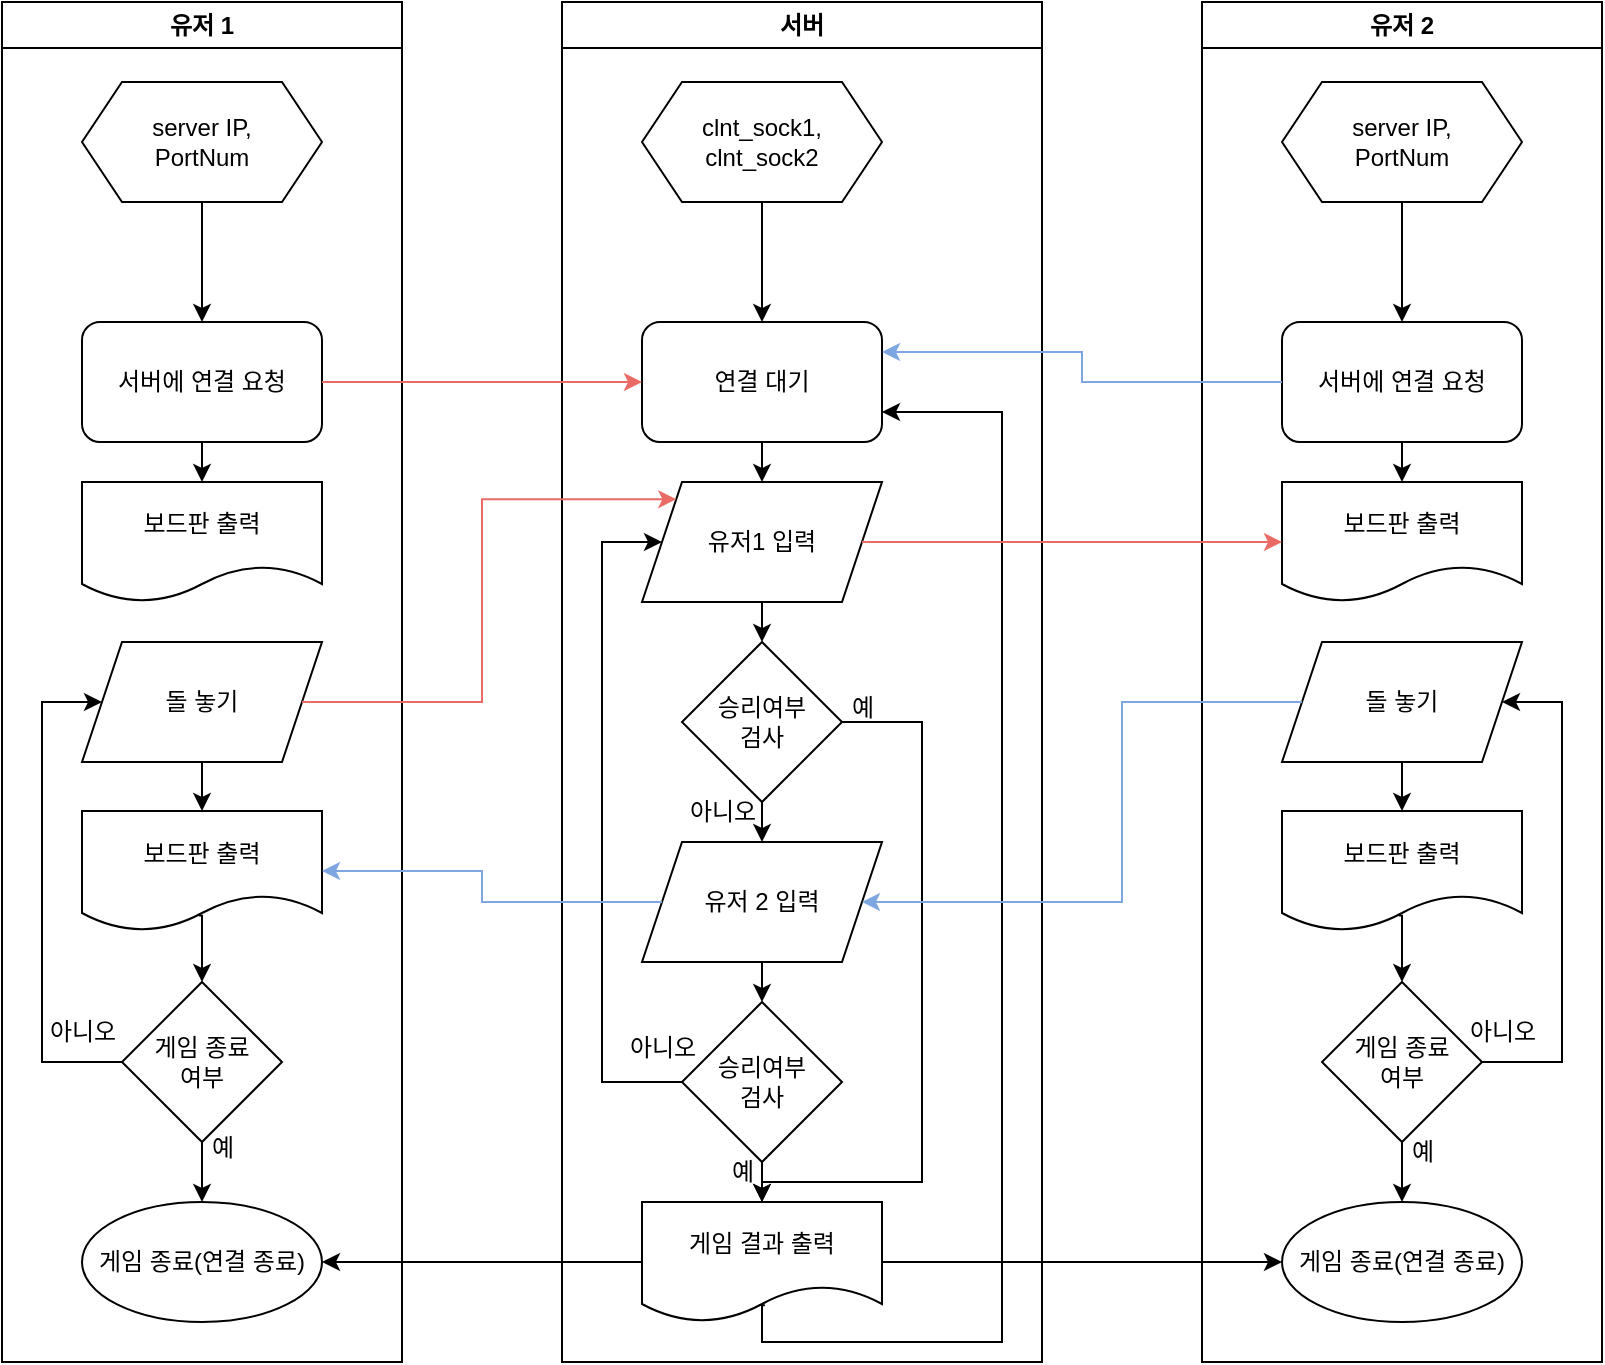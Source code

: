 <mxfile version="22.1.11" type="device">
  <diagram id="C5RBs43oDa-KdzZeNtuy" name="Page-1">
    <mxGraphModel dx="2062" dy="675" grid="1" gridSize="10" guides="1" tooltips="1" connect="1" arrows="1" fold="1" page="1" pageScale="1" pageWidth="827" pageHeight="1169" math="0" shadow="0">
      <root>
        <mxCell id="WIyWlLk6GJQsqaUBKTNV-0" />
        <mxCell id="WIyWlLk6GJQsqaUBKTNV-1" parent="WIyWlLk6GJQsqaUBKTNV-0" />
        <mxCell id="2eLtIc6mK8lTmmxvLpLu-1" value="서버" style="swimlane;whiteSpace=wrap;html=1;" vertex="1" parent="WIyWlLk6GJQsqaUBKTNV-1">
          <mxGeometry x="240" y="120" width="240" height="680" as="geometry" />
        </mxCell>
        <mxCell id="2eLtIc6mK8lTmmxvLpLu-5" style="edgeStyle=orthogonalEdgeStyle;rounded=0;orthogonalLoop=1;jettySize=auto;html=1;exitX=0.5;exitY=1;exitDx=0;exitDy=0;entryX=0.5;entryY=0;entryDx=0;entryDy=0;" edge="1" parent="2eLtIc6mK8lTmmxvLpLu-1" source="2eLtIc6mK8lTmmxvLpLu-2" target="2eLtIc6mK8lTmmxvLpLu-4">
          <mxGeometry relative="1" as="geometry" />
        </mxCell>
        <mxCell id="2eLtIc6mK8lTmmxvLpLu-2" value="clnt_sock1,&lt;br&gt;clnt_sock2" style="shape=hexagon;perimeter=hexagonPerimeter2;whiteSpace=wrap;html=1;fixedSize=1;" vertex="1" parent="2eLtIc6mK8lTmmxvLpLu-1">
          <mxGeometry x="40" y="40" width="120" height="60" as="geometry" />
        </mxCell>
        <mxCell id="2eLtIc6mK8lTmmxvLpLu-11" style="edgeStyle=orthogonalEdgeStyle;rounded=0;orthogonalLoop=1;jettySize=auto;html=1;exitX=0.5;exitY=1;exitDx=0;exitDy=0;entryX=0.5;entryY=0;entryDx=0;entryDy=0;" edge="1" parent="2eLtIc6mK8lTmmxvLpLu-1" source="2eLtIc6mK8lTmmxvLpLu-4" target="2eLtIc6mK8lTmmxvLpLu-7">
          <mxGeometry relative="1" as="geometry" />
        </mxCell>
        <mxCell id="2eLtIc6mK8lTmmxvLpLu-12" style="edgeStyle=orthogonalEdgeStyle;rounded=0;orthogonalLoop=1;jettySize=auto;html=1;exitX=0.5;exitY=1;exitDx=0;exitDy=0;entryX=0.5;entryY=0;entryDx=0;entryDy=0;" edge="1" parent="2eLtIc6mK8lTmmxvLpLu-1" source="2eLtIc6mK8lTmmxvLpLu-7" target="2eLtIc6mK8lTmmxvLpLu-8">
          <mxGeometry relative="1" as="geometry" />
        </mxCell>
        <mxCell id="2eLtIc6mK8lTmmxvLpLu-14" style="edgeStyle=orthogonalEdgeStyle;rounded=0;orthogonalLoop=1;jettySize=auto;html=1;exitX=0.5;exitY=1;exitDx=0;exitDy=0;entryX=0.5;entryY=0;entryDx=0;entryDy=0;" edge="1" parent="2eLtIc6mK8lTmmxvLpLu-1" source="2eLtIc6mK8lTmmxvLpLu-8" target="2eLtIc6mK8lTmmxvLpLu-9">
          <mxGeometry relative="1" as="geometry" />
        </mxCell>
        <mxCell id="2eLtIc6mK8lTmmxvLpLu-15" style="edgeStyle=orthogonalEdgeStyle;rounded=0;orthogonalLoop=1;jettySize=auto;html=1;exitX=0.5;exitY=1;exitDx=0;exitDy=0;entryX=0.5;entryY=0;entryDx=0;entryDy=0;" edge="1" parent="2eLtIc6mK8lTmmxvLpLu-1" source="2eLtIc6mK8lTmmxvLpLu-9" target="2eLtIc6mK8lTmmxvLpLu-10">
          <mxGeometry relative="1" as="geometry" />
        </mxCell>
        <mxCell id="2eLtIc6mK8lTmmxvLpLu-22" style="edgeStyle=orthogonalEdgeStyle;rounded=0;orthogonalLoop=1;jettySize=auto;html=1;exitX=0.5;exitY=1;exitDx=0;exitDy=0;entryX=0.5;entryY=0;entryDx=0;entryDy=0;" edge="1" parent="2eLtIc6mK8lTmmxvLpLu-1" source="2eLtIc6mK8lTmmxvLpLu-10" target="2eLtIc6mK8lTmmxvLpLu-18">
          <mxGeometry relative="1" as="geometry" />
        </mxCell>
        <mxCell id="2eLtIc6mK8lTmmxvLpLu-30" style="edgeStyle=orthogonalEdgeStyle;rounded=0;orthogonalLoop=1;jettySize=auto;html=1;entryX=1;entryY=0.75;entryDx=0;entryDy=0;exitX=0.512;exitY=0.86;exitDx=0;exitDy=0;exitPerimeter=0;" edge="1" parent="2eLtIc6mK8lTmmxvLpLu-1" source="2eLtIc6mK8lTmmxvLpLu-18" target="2eLtIc6mK8lTmmxvLpLu-4">
          <mxGeometry relative="1" as="geometry">
            <Array as="points">
              <mxPoint x="100" y="652" />
              <mxPoint x="100" y="670" />
              <mxPoint x="220" y="670" />
              <mxPoint x="220" y="205" />
            </Array>
          </mxGeometry>
        </mxCell>
        <mxCell id="2eLtIc6mK8lTmmxvLpLu-18" value="게임 결과 출력" style="shape=document;whiteSpace=wrap;html=1;boundedLbl=1;" vertex="1" parent="2eLtIc6mK8lTmmxvLpLu-1">
          <mxGeometry x="40" y="600" width="120" height="60" as="geometry" />
        </mxCell>
        <mxCell id="2eLtIc6mK8lTmmxvLpLu-10" value="승리여부&lt;br&gt;검사" style="rhombus;whiteSpace=wrap;html=1;" vertex="1" parent="2eLtIc6mK8lTmmxvLpLu-1">
          <mxGeometry x="60" y="500" width="80" height="80" as="geometry" />
        </mxCell>
        <mxCell id="2eLtIc6mK8lTmmxvLpLu-9" value="유저 2 입력" style="shape=parallelogram;perimeter=parallelogramPerimeter;whiteSpace=wrap;html=1;fixedSize=1;" vertex="1" parent="2eLtIc6mK8lTmmxvLpLu-1">
          <mxGeometry x="40" y="420" width="120" height="60" as="geometry" />
        </mxCell>
        <mxCell id="2eLtIc6mK8lTmmxvLpLu-8" value="승리여부&lt;br&gt;검사" style="rhombus;whiteSpace=wrap;html=1;" vertex="1" parent="2eLtIc6mK8lTmmxvLpLu-1">
          <mxGeometry x="60" y="320" width="80" height="80" as="geometry" />
        </mxCell>
        <mxCell id="2eLtIc6mK8lTmmxvLpLu-7" value="유저1 입력" style="shape=parallelogram;perimeter=parallelogramPerimeter;whiteSpace=wrap;html=1;fixedSize=1;" vertex="1" parent="2eLtIc6mK8lTmmxvLpLu-1">
          <mxGeometry x="40" y="240" width="120" height="60" as="geometry" />
        </mxCell>
        <mxCell id="2eLtIc6mK8lTmmxvLpLu-4" value="연결 대기" style="rounded=1;whiteSpace=wrap;html=1;" vertex="1" parent="2eLtIc6mK8lTmmxvLpLu-1">
          <mxGeometry x="40" y="160" width="120" height="60" as="geometry" />
        </mxCell>
        <mxCell id="2eLtIc6mK8lTmmxvLpLu-25" value="예" style="text;html=1;align=center;verticalAlign=middle;resizable=0;points=[];autosize=1;strokeColor=none;fillColor=none;" vertex="1" parent="2eLtIc6mK8lTmmxvLpLu-1">
          <mxGeometry x="130" y="338" width="40" height="30" as="geometry" />
        </mxCell>
        <mxCell id="2eLtIc6mK8lTmmxvLpLu-21" value="아니오" style="text;html=1;align=center;verticalAlign=middle;resizable=0;points=[];autosize=1;strokeColor=none;fillColor=none;" vertex="1" parent="2eLtIc6mK8lTmmxvLpLu-1">
          <mxGeometry x="50" y="390" width="60" height="30" as="geometry" />
        </mxCell>
        <mxCell id="2eLtIc6mK8lTmmxvLpLu-20" value="아니오" style="text;html=1;align=center;verticalAlign=middle;resizable=0;points=[];autosize=1;strokeColor=none;fillColor=none;" vertex="1" parent="2eLtIc6mK8lTmmxvLpLu-1">
          <mxGeometry x="20" y="508" width="60" height="30" as="geometry" />
        </mxCell>
        <mxCell id="2eLtIc6mK8lTmmxvLpLu-23" value="예" style="text;html=1;align=center;verticalAlign=middle;resizable=0;points=[];autosize=1;strokeColor=none;fillColor=none;" vertex="1" parent="2eLtIc6mK8lTmmxvLpLu-1">
          <mxGeometry x="70" y="570" width="40" height="30" as="geometry" />
        </mxCell>
        <mxCell id="2eLtIc6mK8lTmmxvLpLu-19" style="edgeStyle=orthogonalEdgeStyle;rounded=0;orthogonalLoop=1;jettySize=auto;html=1;exitX=0;exitY=0.5;exitDx=0;exitDy=0;entryX=0;entryY=0.5;entryDx=0;entryDy=0;" edge="1" parent="2eLtIc6mK8lTmmxvLpLu-1" source="2eLtIc6mK8lTmmxvLpLu-10" target="2eLtIc6mK8lTmmxvLpLu-7">
          <mxGeometry relative="1" as="geometry">
            <Array as="points">
              <mxPoint x="20" y="540" />
              <mxPoint x="20" y="270" />
            </Array>
          </mxGeometry>
        </mxCell>
        <mxCell id="2eLtIc6mK8lTmmxvLpLu-24" style="edgeStyle=orthogonalEdgeStyle;rounded=0;orthogonalLoop=1;jettySize=auto;html=1;exitX=1;exitY=0.5;exitDx=0;exitDy=0;entryX=0.5;entryY=0;entryDx=0;entryDy=0;" edge="1" parent="2eLtIc6mK8lTmmxvLpLu-1" source="2eLtIc6mK8lTmmxvLpLu-8" target="2eLtIc6mK8lTmmxvLpLu-18">
          <mxGeometry relative="1" as="geometry">
            <Array as="points">
              <mxPoint x="180" y="360" />
              <mxPoint x="180" y="590" />
              <mxPoint x="100" y="590" />
            </Array>
          </mxGeometry>
        </mxCell>
        <mxCell id="2eLtIc6mK8lTmmxvLpLu-31" value="유저 1" style="swimlane;whiteSpace=wrap;html=1;" vertex="1" parent="WIyWlLk6GJQsqaUBKTNV-1">
          <mxGeometry x="-40" y="120" width="200" height="680" as="geometry" />
        </mxCell>
        <mxCell id="2eLtIc6mK8lTmmxvLpLu-35" style="edgeStyle=orthogonalEdgeStyle;rounded=0;orthogonalLoop=1;jettySize=auto;html=1;exitX=0.5;exitY=1;exitDx=0;exitDy=0;entryX=0.5;entryY=0;entryDx=0;entryDy=0;" edge="1" parent="2eLtIc6mK8lTmmxvLpLu-31" source="2eLtIc6mK8lTmmxvLpLu-33" target="2eLtIc6mK8lTmmxvLpLu-34">
          <mxGeometry relative="1" as="geometry" />
        </mxCell>
        <mxCell id="2eLtIc6mK8lTmmxvLpLu-33" value="server IP,&lt;br&gt;PortNum" style="shape=hexagon;perimeter=hexagonPerimeter2;whiteSpace=wrap;html=1;fixedSize=1;" vertex="1" parent="2eLtIc6mK8lTmmxvLpLu-31">
          <mxGeometry x="40" y="40" width="120" height="60" as="geometry" />
        </mxCell>
        <mxCell id="2eLtIc6mK8lTmmxvLpLu-40" style="edgeStyle=orthogonalEdgeStyle;rounded=0;orthogonalLoop=1;jettySize=auto;html=1;exitX=0.5;exitY=1;exitDx=0;exitDy=0;entryX=0.5;entryY=0;entryDx=0;entryDy=0;" edge="1" parent="2eLtIc6mK8lTmmxvLpLu-31" source="2eLtIc6mK8lTmmxvLpLu-34" target="2eLtIc6mK8lTmmxvLpLu-36">
          <mxGeometry relative="1" as="geometry" />
        </mxCell>
        <mxCell id="2eLtIc6mK8lTmmxvLpLu-34" value="서버에 연결 요청" style="rounded=1;whiteSpace=wrap;html=1;" vertex="1" parent="2eLtIc6mK8lTmmxvLpLu-31">
          <mxGeometry x="40" y="160" width="120" height="60" as="geometry" />
        </mxCell>
        <mxCell id="2eLtIc6mK8lTmmxvLpLu-36" value="보드판 출력" style="shape=document;whiteSpace=wrap;html=1;boundedLbl=1;" vertex="1" parent="2eLtIc6mK8lTmmxvLpLu-31">
          <mxGeometry x="40" y="240" width="120" height="60" as="geometry" />
        </mxCell>
        <mxCell id="2eLtIc6mK8lTmmxvLpLu-42" style="edgeStyle=orthogonalEdgeStyle;rounded=0;orthogonalLoop=1;jettySize=auto;html=1;exitX=0.5;exitY=1;exitDx=0;exitDy=0;entryX=0.5;entryY=0;entryDx=0;entryDy=0;" edge="1" parent="2eLtIc6mK8lTmmxvLpLu-31" source="2eLtIc6mK8lTmmxvLpLu-37" target="2eLtIc6mK8lTmmxvLpLu-41">
          <mxGeometry relative="1" as="geometry" />
        </mxCell>
        <mxCell id="2eLtIc6mK8lTmmxvLpLu-37" value="돌 놓기" style="shape=parallelogram;perimeter=parallelogramPerimeter;whiteSpace=wrap;html=1;fixedSize=1;" vertex="1" parent="2eLtIc6mK8lTmmxvLpLu-31">
          <mxGeometry x="40" y="320" width="120" height="60" as="geometry" />
        </mxCell>
        <mxCell id="2eLtIc6mK8lTmmxvLpLu-46" value="" style="edgeStyle=orthogonalEdgeStyle;rounded=0;orthogonalLoop=1;jettySize=auto;html=1;exitX=0.487;exitY=0.871;exitDx=0;exitDy=0;exitPerimeter=0;entryX=0.5;entryY=0;entryDx=0;entryDy=0;" edge="1" parent="2eLtIc6mK8lTmmxvLpLu-31" source="2eLtIc6mK8lTmmxvLpLu-41" target="2eLtIc6mK8lTmmxvLpLu-45">
          <mxGeometry relative="1" as="geometry" />
        </mxCell>
        <mxCell id="2eLtIc6mK8lTmmxvLpLu-41" value="보드판 출력" style="shape=document;whiteSpace=wrap;html=1;boundedLbl=1;" vertex="1" parent="2eLtIc6mK8lTmmxvLpLu-31">
          <mxGeometry x="40" y="404.5" width="120" height="60" as="geometry" />
        </mxCell>
        <mxCell id="2eLtIc6mK8lTmmxvLpLu-48" style="edgeStyle=orthogonalEdgeStyle;rounded=0;orthogonalLoop=1;jettySize=auto;html=1;exitX=0.5;exitY=1;exitDx=0;exitDy=0;entryX=0.5;entryY=0;entryDx=0;entryDy=0;" edge="1" parent="2eLtIc6mK8lTmmxvLpLu-31" source="2eLtIc6mK8lTmmxvLpLu-45" target="2eLtIc6mK8lTmmxvLpLu-47">
          <mxGeometry relative="1" as="geometry" />
        </mxCell>
        <mxCell id="2eLtIc6mK8lTmmxvLpLu-50" style="edgeStyle=orthogonalEdgeStyle;rounded=0;orthogonalLoop=1;jettySize=auto;html=1;exitX=0;exitY=0.5;exitDx=0;exitDy=0;entryX=0;entryY=0.5;entryDx=0;entryDy=0;" edge="1" parent="2eLtIc6mK8lTmmxvLpLu-31" source="2eLtIc6mK8lTmmxvLpLu-45" target="2eLtIc6mK8lTmmxvLpLu-37">
          <mxGeometry relative="1" as="geometry">
            <Array as="points">
              <mxPoint x="20" y="530" />
              <mxPoint x="20" y="350" />
            </Array>
          </mxGeometry>
        </mxCell>
        <mxCell id="2eLtIc6mK8lTmmxvLpLu-45" value="게임 종료&lt;br&gt;여부" style="rhombus;whiteSpace=wrap;html=1;" vertex="1" parent="2eLtIc6mK8lTmmxvLpLu-31">
          <mxGeometry x="60" y="490" width="80" height="80" as="geometry" />
        </mxCell>
        <mxCell id="2eLtIc6mK8lTmmxvLpLu-47" value="게임 종료(연결 종료)" style="ellipse;whiteSpace=wrap;html=1;" vertex="1" parent="2eLtIc6mK8lTmmxvLpLu-31">
          <mxGeometry x="40" y="600" width="120" height="60" as="geometry" />
        </mxCell>
        <mxCell id="2eLtIc6mK8lTmmxvLpLu-51" value="아니오" style="text;html=1;align=center;verticalAlign=middle;resizable=0;points=[];autosize=1;strokeColor=none;fillColor=none;" vertex="1" parent="2eLtIc6mK8lTmmxvLpLu-31">
          <mxGeometry x="10" y="500" width="60" height="30" as="geometry" />
        </mxCell>
        <mxCell id="2eLtIc6mK8lTmmxvLpLu-38" style="edgeStyle=orthogonalEdgeStyle;rounded=0;orthogonalLoop=1;jettySize=auto;html=1;exitX=1;exitY=0.5;exitDx=0;exitDy=0;entryX=0;entryY=0.5;entryDx=0;entryDy=0;strokeColor=#EA6B66;" edge="1" parent="WIyWlLk6GJQsqaUBKTNV-1" source="2eLtIc6mK8lTmmxvLpLu-34" target="2eLtIc6mK8lTmmxvLpLu-4">
          <mxGeometry relative="1" as="geometry" />
        </mxCell>
        <mxCell id="2eLtIc6mK8lTmmxvLpLu-39" style="edgeStyle=orthogonalEdgeStyle;rounded=0;orthogonalLoop=1;jettySize=auto;html=1;exitX=1;exitY=0.5;exitDx=0;exitDy=0;entryX=0;entryY=0;entryDx=0;entryDy=0;strokeColor=#EA6B66;" edge="1" parent="WIyWlLk6GJQsqaUBKTNV-1" source="2eLtIc6mK8lTmmxvLpLu-37" target="2eLtIc6mK8lTmmxvLpLu-7">
          <mxGeometry relative="1" as="geometry">
            <Array as="points">
              <mxPoint x="200" y="470" />
              <mxPoint x="200" y="369" />
            </Array>
          </mxGeometry>
        </mxCell>
        <mxCell id="2eLtIc6mK8lTmmxvLpLu-44" style="edgeStyle=orthogonalEdgeStyle;rounded=0;orthogonalLoop=1;jettySize=auto;html=1;exitX=0;exitY=0.5;exitDx=0;exitDy=0;entryX=1;entryY=0.5;entryDx=0;entryDy=0;strokeColor=#7EA6E0;" edge="1" parent="WIyWlLk6GJQsqaUBKTNV-1" source="2eLtIc6mK8lTmmxvLpLu-9" target="2eLtIc6mK8lTmmxvLpLu-41">
          <mxGeometry relative="1" as="geometry" />
        </mxCell>
        <mxCell id="2eLtIc6mK8lTmmxvLpLu-49" value="예" style="text;html=1;align=center;verticalAlign=middle;resizable=0;points=[];autosize=1;strokeColor=none;fillColor=none;" vertex="1" parent="WIyWlLk6GJQsqaUBKTNV-1">
          <mxGeometry x="50" y="678" width="40" height="30" as="geometry" />
        </mxCell>
        <mxCell id="2eLtIc6mK8lTmmxvLpLu-53" value="유저 2" style="swimlane;whiteSpace=wrap;html=1;" vertex="1" parent="WIyWlLk6GJQsqaUBKTNV-1">
          <mxGeometry x="560" y="120" width="200" height="680" as="geometry" />
        </mxCell>
        <mxCell id="2eLtIc6mK8lTmmxvLpLu-54" style="edgeStyle=orthogonalEdgeStyle;rounded=0;orthogonalLoop=1;jettySize=auto;html=1;exitX=0.5;exitY=1;exitDx=0;exitDy=0;entryX=0.5;entryY=0;entryDx=0;entryDy=0;" edge="1" parent="2eLtIc6mK8lTmmxvLpLu-53" source="2eLtIc6mK8lTmmxvLpLu-55" target="2eLtIc6mK8lTmmxvLpLu-57">
          <mxGeometry relative="1" as="geometry" />
        </mxCell>
        <mxCell id="2eLtIc6mK8lTmmxvLpLu-55" value="server IP,&lt;br&gt;PortNum" style="shape=hexagon;perimeter=hexagonPerimeter2;whiteSpace=wrap;html=1;fixedSize=1;" vertex="1" parent="2eLtIc6mK8lTmmxvLpLu-53">
          <mxGeometry x="40" y="40" width="120" height="60" as="geometry" />
        </mxCell>
        <mxCell id="2eLtIc6mK8lTmmxvLpLu-56" style="edgeStyle=orthogonalEdgeStyle;rounded=0;orthogonalLoop=1;jettySize=auto;html=1;exitX=0.5;exitY=1;exitDx=0;exitDy=0;entryX=0.5;entryY=0;entryDx=0;entryDy=0;" edge="1" parent="2eLtIc6mK8lTmmxvLpLu-53" source="2eLtIc6mK8lTmmxvLpLu-57" target="2eLtIc6mK8lTmmxvLpLu-58">
          <mxGeometry relative="1" as="geometry" />
        </mxCell>
        <mxCell id="2eLtIc6mK8lTmmxvLpLu-57" value="서버에 연결 요청" style="rounded=1;whiteSpace=wrap;html=1;" vertex="1" parent="2eLtIc6mK8lTmmxvLpLu-53">
          <mxGeometry x="40" y="160" width="120" height="60" as="geometry" />
        </mxCell>
        <mxCell id="2eLtIc6mK8lTmmxvLpLu-58" value="보드판 출력" style="shape=document;whiteSpace=wrap;html=1;boundedLbl=1;" vertex="1" parent="2eLtIc6mK8lTmmxvLpLu-53">
          <mxGeometry x="40" y="240" width="120" height="60" as="geometry" />
        </mxCell>
        <mxCell id="2eLtIc6mK8lTmmxvLpLu-59" style="edgeStyle=orthogonalEdgeStyle;rounded=0;orthogonalLoop=1;jettySize=auto;html=1;exitX=0.5;exitY=1;exitDx=0;exitDy=0;entryX=0.5;entryY=0;entryDx=0;entryDy=0;" edge="1" parent="2eLtIc6mK8lTmmxvLpLu-53" source="2eLtIc6mK8lTmmxvLpLu-60" target="2eLtIc6mK8lTmmxvLpLu-62">
          <mxGeometry relative="1" as="geometry" />
        </mxCell>
        <mxCell id="2eLtIc6mK8lTmmxvLpLu-60" value="돌 놓기" style="shape=parallelogram;perimeter=parallelogramPerimeter;whiteSpace=wrap;html=1;fixedSize=1;" vertex="1" parent="2eLtIc6mK8lTmmxvLpLu-53">
          <mxGeometry x="40" y="320" width="120" height="60" as="geometry" />
        </mxCell>
        <mxCell id="2eLtIc6mK8lTmmxvLpLu-61" value="" style="edgeStyle=orthogonalEdgeStyle;rounded=0;orthogonalLoop=1;jettySize=auto;html=1;exitX=0.487;exitY=0.871;exitDx=0;exitDy=0;exitPerimeter=0;entryX=0.5;entryY=0;entryDx=0;entryDy=0;" edge="1" parent="2eLtIc6mK8lTmmxvLpLu-53" source="2eLtIc6mK8lTmmxvLpLu-62" target="2eLtIc6mK8lTmmxvLpLu-65">
          <mxGeometry relative="1" as="geometry" />
        </mxCell>
        <mxCell id="2eLtIc6mK8lTmmxvLpLu-62" value="보드판 출력" style="shape=document;whiteSpace=wrap;html=1;boundedLbl=1;" vertex="1" parent="2eLtIc6mK8lTmmxvLpLu-53">
          <mxGeometry x="40" y="404.5" width="120" height="60" as="geometry" />
        </mxCell>
        <mxCell id="2eLtIc6mK8lTmmxvLpLu-63" style="edgeStyle=orthogonalEdgeStyle;rounded=0;orthogonalLoop=1;jettySize=auto;html=1;exitX=0.5;exitY=1;exitDx=0;exitDy=0;entryX=0.5;entryY=0;entryDx=0;entryDy=0;" edge="1" parent="2eLtIc6mK8lTmmxvLpLu-53" source="2eLtIc6mK8lTmmxvLpLu-65" target="2eLtIc6mK8lTmmxvLpLu-66">
          <mxGeometry relative="1" as="geometry" />
        </mxCell>
        <mxCell id="2eLtIc6mK8lTmmxvLpLu-64" style="edgeStyle=orthogonalEdgeStyle;rounded=0;orthogonalLoop=1;jettySize=auto;html=1;exitX=1;exitY=0.5;exitDx=0;exitDy=0;entryX=1;entryY=0.5;entryDx=0;entryDy=0;" edge="1" parent="2eLtIc6mK8lTmmxvLpLu-53" source="2eLtIc6mK8lTmmxvLpLu-65" target="2eLtIc6mK8lTmmxvLpLu-60">
          <mxGeometry relative="1" as="geometry">
            <Array as="points">
              <mxPoint x="180" y="530" />
              <mxPoint x="180" y="350" />
            </Array>
            <mxPoint x="150" y="350" as="targetPoint" />
          </mxGeometry>
        </mxCell>
        <mxCell id="2eLtIc6mK8lTmmxvLpLu-65" value="게임 종료&lt;br&gt;여부" style="rhombus;whiteSpace=wrap;html=1;" vertex="1" parent="2eLtIc6mK8lTmmxvLpLu-53">
          <mxGeometry x="60" y="490" width="80" height="80" as="geometry" />
        </mxCell>
        <mxCell id="2eLtIc6mK8lTmmxvLpLu-66" value="게임 종료(연결 종료)" style="ellipse;whiteSpace=wrap;html=1;" vertex="1" parent="2eLtIc6mK8lTmmxvLpLu-53">
          <mxGeometry x="40" y="600" width="120" height="60" as="geometry" />
        </mxCell>
        <mxCell id="2eLtIc6mK8lTmmxvLpLu-67" value="아니오" style="text;html=1;align=center;verticalAlign=middle;resizable=0;points=[];autosize=1;strokeColor=none;fillColor=none;" vertex="1" parent="2eLtIc6mK8lTmmxvLpLu-53">
          <mxGeometry x="120" y="500" width="60" height="30" as="geometry" />
        </mxCell>
        <mxCell id="2eLtIc6mK8lTmmxvLpLu-69" value="예" style="text;html=1;align=center;verticalAlign=middle;resizable=0;points=[];autosize=1;strokeColor=none;fillColor=none;" vertex="1" parent="2eLtIc6mK8lTmmxvLpLu-53">
          <mxGeometry x="90" y="560" width="40" height="30" as="geometry" />
        </mxCell>
        <mxCell id="2eLtIc6mK8lTmmxvLpLu-68" style="edgeStyle=orthogonalEdgeStyle;rounded=0;orthogonalLoop=1;jettySize=auto;html=1;exitX=0;exitY=0.5;exitDx=0;exitDy=0;entryX=1;entryY=0.25;entryDx=0;entryDy=0;strokeColor=#7EA6E0;" edge="1" parent="WIyWlLk6GJQsqaUBKTNV-1" source="2eLtIc6mK8lTmmxvLpLu-57" target="2eLtIc6mK8lTmmxvLpLu-4">
          <mxGeometry relative="1" as="geometry" />
        </mxCell>
        <mxCell id="2eLtIc6mK8lTmmxvLpLu-70" style="edgeStyle=orthogonalEdgeStyle;rounded=0;orthogonalLoop=1;jettySize=auto;html=1;exitX=0;exitY=0.5;exitDx=0;exitDy=0;entryX=1;entryY=0.5;entryDx=0;entryDy=0;strokeColor=#7EA6E0;" edge="1" parent="WIyWlLk6GJQsqaUBKTNV-1" source="2eLtIc6mK8lTmmxvLpLu-60" target="2eLtIc6mK8lTmmxvLpLu-9">
          <mxGeometry relative="1" as="geometry">
            <Array as="points">
              <mxPoint x="520" y="470" />
              <mxPoint x="520" y="570" />
            </Array>
          </mxGeometry>
        </mxCell>
        <mxCell id="2eLtIc6mK8lTmmxvLpLu-71" style="edgeStyle=orthogonalEdgeStyle;rounded=0;orthogonalLoop=1;jettySize=auto;html=1;exitX=1;exitY=0.5;exitDx=0;exitDy=0;entryX=0;entryY=0.5;entryDx=0;entryDy=0;strokeColor=#EA6B66;" edge="1" parent="WIyWlLk6GJQsqaUBKTNV-1" source="2eLtIc6mK8lTmmxvLpLu-7" target="2eLtIc6mK8lTmmxvLpLu-58">
          <mxGeometry relative="1" as="geometry" />
        </mxCell>
        <mxCell id="2eLtIc6mK8lTmmxvLpLu-72" style="edgeStyle=orthogonalEdgeStyle;rounded=0;orthogonalLoop=1;jettySize=auto;html=1;exitX=0;exitY=0.5;exitDx=0;exitDy=0;entryX=1;entryY=0.5;entryDx=0;entryDy=0;" edge="1" parent="WIyWlLk6GJQsqaUBKTNV-1" source="2eLtIc6mK8lTmmxvLpLu-18" target="2eLtIc6mK8lTmmxvLpLu-47">
          <mxGeometry relative="1" as="geometry" />
        </mxCell>
        <mxCell id="2eLtIc6mK8lTmmxvLpLu-73" style="edgeStyle=orthogonalEdgeStyle;rounded=0;orthogonalLoop=1;jettySize=auto;html=1;exitX=1;exitY=0.5;exitDx=0;exitDy=0;entryX=0;entryY=0.5;entryDx=0;entryDy=0;" edge="1" parent="WIyWlLk6GJQsqaUBKTNV-1" source="2eLtIc6mK8lTmmxvLpLu-18" target="2eLtIc6mK8lTmmxvLpLu-66">
          <mxGeometry relative="1" as="geometry" />
        </mxCell>
      </root>
    </mxGraphModel>
  </diagram>
</mxfile>
